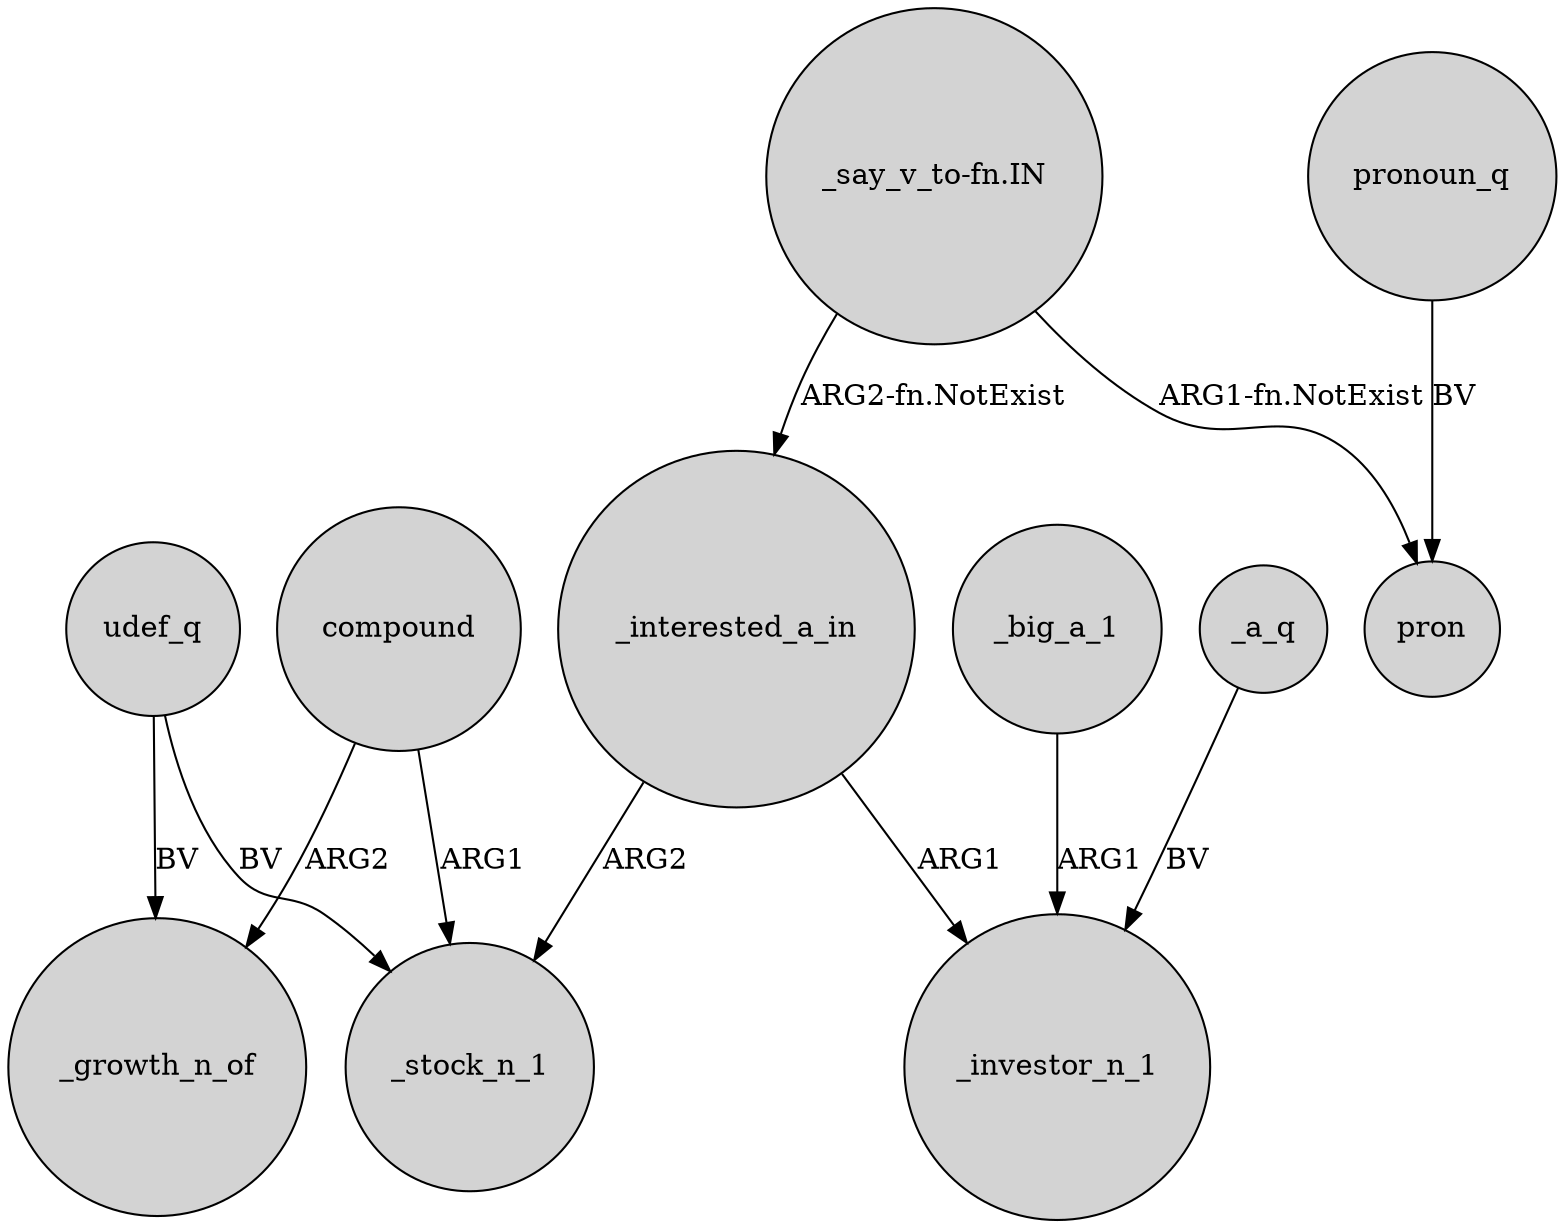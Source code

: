 digraph {
	node [shape=circle style=filled]
	udef_q -> _stock_n_1 [label=BV]
	compound -> _stock_n_1 [label=ARG1]
	_interested_a_in -> _stock_n_1 [label=ARG2]
	_a_q -> _investor_n_1 [label=BV]
	pronoun_q -> pron [label=BV]
	compound -> _growth_n_of [label=ARG2]
	_big_a_1 -> _investor_n_1 [label=ARG1]
	udef_q -> _growth_n_of [label=BV]
	_interested_a_in -> _investor_n_1 [label=ARG1]
	"_say_v_to-fn.IN" -> _interested_a_in [label="ARG2-fn.NotExist"]
	"_say_v_to-fn.IN" -> pron [label="ARG1-fn.NotExist"]
}
